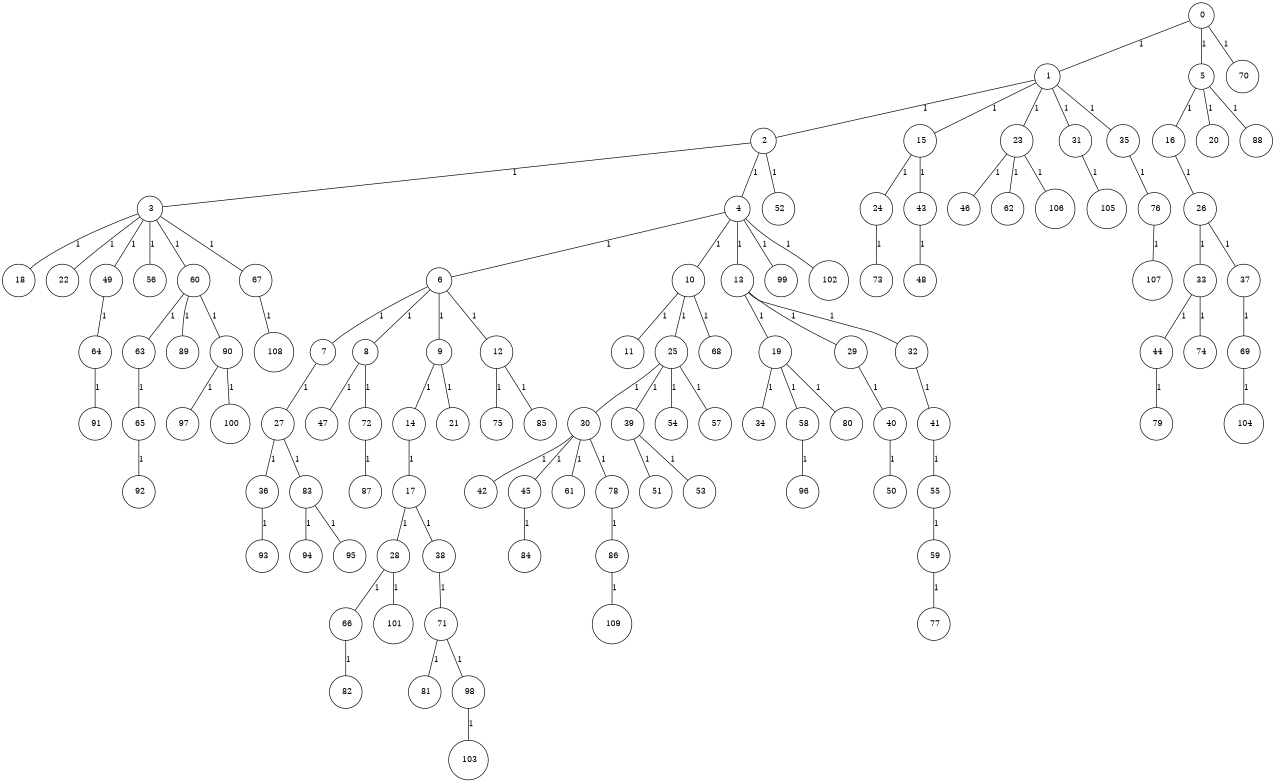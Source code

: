 graph G {
size="8.5,11;"
ratio = "expand;"
fixedsize="true;"
overlap="scale;"
node[shape=circle,width=.12,hight=.12,fontsize=12]
edge[fontsize=12]

0[label=" 0" color=black, pos="1.7886559,1.540548!"];
1[label=" 1" color=black, pos="0.37943732,1.9591768!"];
2[label=" 2" color=black, pos="2.7552668,0.87885244!"];
3[label=" 3" color=black, pos="0.32767687,1.8953322!"];
4[label=" 4" color=black, pos="0.6089564,2.7144715!"];
5[label=" 5" color=black, pos="0.86986247,2.7689838!"];
6[label=" 6" color=black, pos="2.6788574,1.0262391!"];
7[label=" 7" color=black, pos="2.5655765,2.1206978!"];
8[label=" 8" color=black, pos="1.2348274,2.1703714!"];
9[label=" 9" color=black, pos="2.3502947,1.5522219!"];
10[label=" 10" color=black, pos="0.50151422,2.9954505!"];
11[label=" 11" color=black, pos="2.2562824,0.90827301!"];
12[label=" 12" color=black, pos="2.5113698,0.77504439!"];
13[label=" 13" color=black, pos="2.4833124,0.14952012!"];
14[label=" 14" color=black, pos="1.0454447,0.84060819!"];
15[label=" 15" color=black, pos="0.54734971,2.9652536!"];
16[label=" 16" color=black, pos="2.6225518,2.3964419!"];
17[label=" 17" color=black, pos="2.2651733,2.0784079!"];
18[label=" 18" color=black, pos="0.37973817,2.5958786!"];
19[label=" 19" color=black, pos="1.9646411,2.5012595!"];
20[label=" 20" color=black, pos="1.1268962,2.8572433!"];
21[label=" 21" color=black, pos="0.82033199,0.77237839!"];
22[label=" 22" color=black, pos="2.1825225,2.476798!"];
23[label=" 23" color=black, pos="1.5742925,1.5120494!"];
24[label=" 24" color=black, pos="0.57767663,1.1696907!"];
25[label=" 25" color=black, pos="2.8571552,1.6095375!"];
26[label=" 26" color=black, pos="2.321957,0.87291394!"];
27[label=" 27" color=black, pos="2.7095678,1.762609!"];
28[label=" 28" color=black, pos="2.6504772,2.4466725!"];
29[label=" 29" color=black, pos="2.6266157,1.3365859!"];
30[label=" 30" color=black, pos="1.8320375,2.5390104!"];
31[label=" 31" color=black, pos="2.2554355,1.6031743!"];
32[label=" 32" color=black, pos="1.9595512,0.67596206!"];
33[label=" 33" color=black, pos="0.020963653,1.0535997!"];
34[label=" 34" color=black, pos="1.4909157,0.62951874!"];
35[label=" 35" color=black, pos="2.300687,2.0369474!"];
36[label=" 36" color=black, pos="1.0119801,2.4219734!"];
37[label=" 37" color=black, pos="0.70267083,2.4477339!"];
38[label=" 38" color=black, pos="2.5719433,1.9410383!"];
39[label=" 39" color=black, pos="0.037804208,2.6604909!"];
40[label=" 40" color=black, pos="2.3170777,1.8140617!"];
41[label=" 41" color=black, pos="1.6219525,0.68096201!"];
42[label=" 42" color=black, pos="2.794175,2.3133517!"];
43[label=" 43" color=black, pos="1.7026085,0.046026194!"];
44[label=" 44" color=black, pos="0.83391904,1.3531843!"];
45[label=" 45" color=black, pos="1.226559,1.0712982!"];
46[label=" 46" color=black, pos="1.7876625,2.6258811!"];
47[label=" 47" color=black, pos="2.5565492,2.8228221!"];
48[label=" 48" color=black, pos="1.6228249,2.2116683!"];
49[label=" 49" color=black, pos="1.5045452,1.3576456!"];
50[label=" 50" color=black, pos="1.203111,2.3935822!"];
51[label=" 51" color=black, pos="1.0212964,2.6203081!"];
52[label=" 52" color=black, pos="1.907608,0.39180536!"];
53[label=" 53" color=black, pos="0.77441057,0.93266938!"];
54[label=" 54" color=black, pos="0.47544008,1.3875398!"];
55[label=" 55" color=black, pos="1.8449224,2.9056162!"];
56[label=" 56" color=black, pos="0.8472458,1.7125247!"];
57[label=" 57" color=black, pos="2.0099147,0.65051128!"];
58[label=" 58" color=black, pos="1.7411677,0.11874526!"];
59[label=" 59" color=black, pos="0.48370189,1.6176796!"];
60[label=" 60" color=black, pos="0.71254576,1.525477!"];
61[label=" 61" color=black, pos="2.4725886,2.0490294!"];
62[label=" 62" color=black, pos="0.016696818,0.98001791!"];
63[label=" 63" color=black, pos="2.6469312,1.3293666!"];
64[label=" 64" color=black, pos="2.0029185,2.845968!"];
65[label=" 65" color=black, pos="0.1120617,2.2258589!"];
66[label=" 66" color=black, pos="2.5405728,2.6156936!"];
67[label=" 67" color=black, pos="0.083657552,0.41558462!"];
68[label=" 68" color=black, pos="2.2428582,1.2831596!"];
69[label=" 69" color=black, pos="1.399208,0.66347539!"];
70[label=" 70" color=black, pos="2.7687583,0.27752402!"];
71[label=" 71" color=black, pos="1.5291274,2.9098665!"];
72[label=" 72" color=black, pos="2.6487819,2.5448791!"];
73[label=" 73" color=black, pos="0.25231382,2.614073!"];
74[label=" 74" color=black, pos="2.1153422,1.8171613!"];
75[label=" 75" color=black, pos="2.4631398,2.9952031!"];
76[label=" 76" color=black, pos="1.1738075,2.4214447!"];
77[label=" 77" color=black, pos="0.61055175,2.9889203!"];
78[label=" 78" color=black, pos="1.7284134,0.79499952!"];
79[label=" 79" color=black, pos="2.8733349,1.7895867!"];
80[label=" 80" color=black, pos="2.4607005,0.28296039!"];
81[label=" 81" color=black, pos="1.1052038,1.5059009!"];
82[label=" 82" color=black, pos="2.1268,0.41954568!"];
83[label=" 83" color=black, pos="1.5558082,2.2959377!"];
84[label=" 84" color=black, pos="2.6931114,0.30263119!"];
85[label=" 85" color=black, pos="0.80230249,1.6829732!"];
86[label=" 86" color=black, pos="2.5579957,2.7882567!"];
87[label=" 87" color=black, pos="2.1828387,0.95344736!"];
88[label=" 88" color=black, pos="2.9123091,1.3565535!"];
89[label=" 89" color=black, pos="2.1334411,0.23805877!"];
90[label=" 90" color=black, pos="2.1855167,1.8501808!"];
91[label=" 91" color=black, pos="0.072353181,1.4709406!"];
92[label=" 92" color=black, pos="1.8635009,0.069127769!"];
93[label=" 93" color=black, pos="1.0651233,0.19651929!"];
94[label=" 94" color=black, pos="1.2300737,1.0544496!"];
95[label=" 95" color=black, pos="1.5626193,1.0564517!"];
96[label=" 96" color=black, pos="1.2443047,0.49244122!"];
97[label=" 97" color=black, pos="2.2754597,0.63798694!"];
98[label=" 98" color=black, pos="2.3881044,0.20230134!"];
99[label=" 99" color=black, pos="1.6342863,0.22592222!"];
100[label=" 100" color=black, pos="1.4468138,2.1635906!"];
101[label=" 101" color=black, pos="1.047151,2.1350561!"];
102[label=" 102" color=black, pos="1.3448858,1.6901371!"];
103[label=" 103" color=black, pos="0.1974026,1.3824335!"];
104[label=" 104" color=black, pos="0.15959396,0.81945312!"];
105[label=" 105" color=black, pos="2.6053747,2.89603!"];
106[label=" 106" color=black, pos="1.9456078,2.4539368!"];
107[label=" 107" color=black, pos="0.77157335,1.0776813!"];
108[label=" 108" color=black, pos="2.974909,0.73032423!"];
109[label=" 109" color=black, pos="2.6013818,0.29928468!"];
0--1[label="1"]
0--5[label="1"]
0--70[label="1"]
1--2[label="1"]
1--15[label="1"]
1--23[label="1"]
1--31[label="1"]
1--35[label="1"]
2--3[label="1"]
2--4[label="1"]
2--52[label="1"]
3--18[label="1"]
3--22[label="1"]
3--49[label="1"]
3--56[label="1"]
3--60[label="1"]
3--67[label="1"]
4--6[label="1"]
4--10[label="1"]
4--13[label="1"]
4--99[label="1"]
4--102[label="1"]
5--16[label="1"]
5--20[label="1"]
5--88[label="1"]
6--7[label="1"]
6--8[label="1"]
6--9[label="1"]
6--12[label="1"]
7--27[label="1"]
8--47[label="1"]
8--72[label="1"]
9--14[label="1"]
9--21[label="1"]
10--11[label="1"]
10--25[label="1"]
10--68[label="1"]
12--75[label="1"]
12--85[label="1"]
13--19[label="1"]
13--29[label="1"]
13--32[label="1"]
14--17[label="1"]
15--24[label="1"]
15--43[label="1"]
16--26[label="1"]
17--28[label="1"]
17--38[label="1"]
19--34[label="1"]
19--58[label="1"]
19--80[label="1"]
23--46[label="1"]
23--62[label="1"]
23--106[label="1"]
24--73[label="1"]
25--30[label="1"]
25--39[label="1"]
25--54[label="1"]
25--57[label="1"]
26--33[label="1"]
26--37[label="1"]
27--36[label="1"]
27--83[label="1"]
28--66[label="1"]
28--101[label="1"]
29--40[label="1"]
30--42[label="1"]
30--45[label="1"]
30--61[label="1"]
30--78[label="1"]
31--105[label="1"]
32--41[label="1"]
33--44[label="1"]
33--74[label="1"]
35--76[label="1"]
36--93[label="1"]
37--69[label="1"]
38--71[label="1"]
39--51[label="1"]
39--53[label="1"]
40--50[label="1"]
41--55[label="1"]
43--48[label="1"]
44--79[label="1"]
45--84[label="1"]
49--64[label="1"]
55--59[label="1"]
58--96[label="1"]
59--77[label="1"]
60--63[label="1"]
60--89[label="1"]
60--90[label="1"]
63--65[label="1"]
64--91[label="1"]
65--92[label="1"]
66--82[label="1"]
67--108[label="1"]
69--104[label="1"]
71--81[label="1"]
71--98[label="1"]
72--87[label="1"]
76--107[label="1"]
78--86[label="1"]
83--94[label="1"]
83--95[label="1"]
86--109[label="1"]
90--97[label="1"]
90--100[label="1"]
98--103[label="1"]

}
